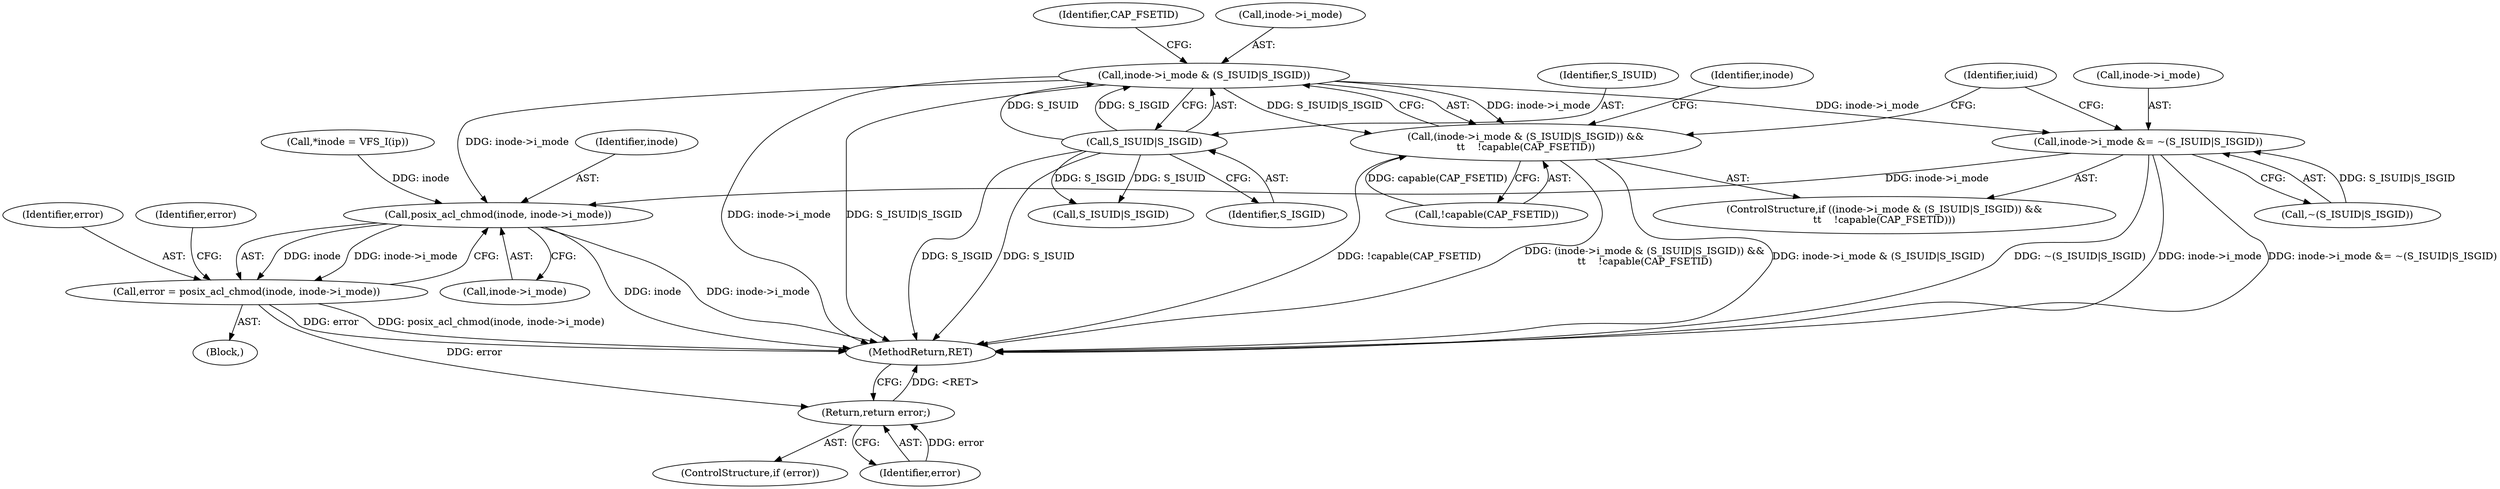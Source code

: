 digraph "0_linux_1fb254aa983bf190cfd685d40c64a480a9bafaee@pointer" {
"1000369" [label="(Call,inode->i_mode & (S_ISUID|S_ISGID))"];
"1000373" [label="(Call,S_ISUID|S_ISGID)"];
"1000368" [label="(Call,(inode->i_mode & (S_ISUID|S_ISGID)) &&\n\t\t    !capable(CAP_FSETID))"];
"1000379" [label="(Call,inode->i_mode &= ~(S_ISUID|S_ISGID))"];
"1000545" [label="(Call,posix_acl_chmod(inode, inode->i_mode))"];
"1000543" [label="(Call,error = posix_acl_chmod(inode, inode->i_mode))"];
"1000552" [label="(Return,return error;)"];
"1000551" [label="(Identifier,error)"];
"1000379" [label="(Call,inode->i_mode &= ~(S_ISUID|S_ISGID))"];
"1000123" [label="(Call,*inode = VFS_I(ip))"];
"1000376" [label="(Call,!capable(CAP_FSETID))"];
"1000547" [label="(Call,inode->i_mode)"];
"1000542" [label="(Block,)"];
"1000543" [label="(Call,error = posix_acl_chmod(inode, inode->i_mode))"];
"1000368" [label="(Call,(inode->i_mode & (S_ISUID|S_ISGID)) &&\n\t\t    !capable(CAP_FSETID))"];
"1000569" [label="(MethodReturn,RET)"];
"1000383" [label="(Call,~(S_ISUID|S_ISGID))"];
"1000380" [label="(Call,inode->i_mode)"];
"1000550" [label="(ControlStructure,if (error))"];
"1000553" [label="(Identifier,error)"];
"1000374" [label="(Identifier,S_ISUID)"];
"1000381" [label="(Identifier,inode)"];
"1000378" [label="(Identifier,CAP_FSETID)"];
"1000373" [label="(Call,S_ISUID|S_ISGID)"];
"1000384" [label="(Call,S_ISUID|S_ISGID)"];
"1000390" [label="(Identifier,iuid)"];
"1000375" [label="(Identifier,S_ISGID)"];
"1000552" [label="(Return,return error;)"];
"1000544" [label="(Identifier,error)"];
"1000367" [label="(ControlStructure,if ((inode->i_mode & (S_ISUID|S_ISGID)) &&\n\t\t    !capable(CAP_FSETID)))"];
"1000545" [label="(Call,posix_acl_chmod(inode, inode->i_mode))"];
"1000546" [label="(Identifier,inode)"];
"1000369" [label="(Call,inode->i_mode & (S_ISUID|S_ISGID))"];
"1000370" [label="(Call,inode->i_mode)"];
"1000369" -> "1000368"  [label="AST: "];
"1000369" -> "1000373"  [label="CFG: "];
"1000370" -> "1000369"  [label="AST: "];
"1000373" -> "1000369"  [label="AST: "];
"1000378" -> "1000369"  [label="CFG: "];
"1000368" -> "1000369"  [label="CFG: "];
"1000369" -> "1000569"  [label="DDG: inode->i_mode"];
"1000369" -> "1000569"  [label="DDG: S_ISUID|S_ISGID"];
"1000369" -> "1000368"  [label="DDG: inode->i_mode"];
"1000369" -> "1000368"  [label="DDG: S_ISUID|S_ISGID"];
"1000373" -> "1000369"  [label="DDG: S_ISUID"];
"1000373" -> "1000369"  [label="DDG: S_ISGID"];
"1000369" -> "1000379"  [label="DDG: inode->i_mode"];
"1000369" -> "1000545"  [label="DDG: inode->i_mode"];
"1000373" -> "1000375"  [label="CFG: "];
"1000374" -> "1000373"  [label="AST: "];
"1000375" -> "1000373"  [label="AST: "];
"1000373" -> "1000569"  [label="DDG: S_ISGID"];
"1000373" -> "1000569"  [label="DDG: S_ISUID"];
"1000373" -> "1000384"  [label="DDG: S_ISUID"];
"1000373" -> "1000384"  [label="DDG: S_ISGID"];
"1000368" -> "1000367"  [label="AST: "];
"1000368" -> "1000376"  [label="CFG: "];
"1000376" -> "1000368"  [label="AST: "];
"1000381" -> "1000368"  [label="CFG: "];
"1000390" -> "1000368"  [label="CFG: "];
"1000368" -> "1000569"  [label="DDG: inode->i_mode & (S_ISUID|S_ISGID)"];
"1000368" -> "1000569"  [label="DDG: !capable(CAP_FSETID)"];
"1000368" -> "1000569"  [label="DDG: (inode->i_mode & (S_ISUID|S_ISGID)) &&\n\t\t    !capable(CAP_FSETID)"];
"1000376" -> "1000368"  [label="DDG: capable(CAP_FSETID)"];
"1000379" -> "1000367"  [label="AST: "];
"1000379" -> "1000383"  [label="CFG: "];
"1000380" -> "1000379"  [label="AST: "];
"1000383" -> "1000379"  [label="AST: "];
"1000390" -> "1000379"  [label="CFG: "];
"1000379" -> "1000569"  [label="DDG: ~(S_ISUID|S_ISGID)"];
"1000379" -> "1000569"  [label="DDG: inode->i_mode"];
"1000379" -> "1000569"  [label="DDG: inode->i_mode &= ~(S_ISUID|S_ISGID)"];
"1000383" -> "1000379"  [label="DDG: S_ISUID|S_ISGID"];
"1000379" -> "1000545"  [label="DDG: inode->i_mode"];
"1000545" -> "1000543"  [label="AST: "];
"1000545" -> "1000547"  [label="CFG: "];
"1000546" -> "1000545"  [label="AST: "];
"1000547" -> "1000545"  [label="AST: "];
"1000543" -> "1000545"  [label="CFG: "];
"1000545" -> "1000569"  [label="DDG: inode"];
"1000545" -> "1000569"  [label="DDG: inode->i_mode"];
"1000545" -> "1000543"  [label="DDG: inode"];
"1000545" -> "1000543"  [label="DDG: inode->i_mode"];
"1000123" -> "1000545"  [label="DDG: inode"];
"1000543" -> "1000542"  [label="AST: "];
"1000544" -> "1000543"  [label="AST: "];
"1000551" -> "1000543"  [label="CFG: "];
"1000543" -> "1000569"  [label="DDG: posix_acl_chmod(inode, inode->i_mode)"];
"1000543" -> "1000569"  [label="DDG: error"];
"1000543" -> "1000552"  [label="DDG: error"];
"1000552" -> "1000550"  [label="AST: "];
"1000552" -> "1000553"  [label="CFG: "];
"1000553" -> "1000552"  [label="AST: "];
"1000569" -> "1000552"  [label="CFG: "];
"1000552" -> "1000569"  [label="DDG: <RET>"];
"1000553" -> "1000552"  [label="DDG: error"];
}
